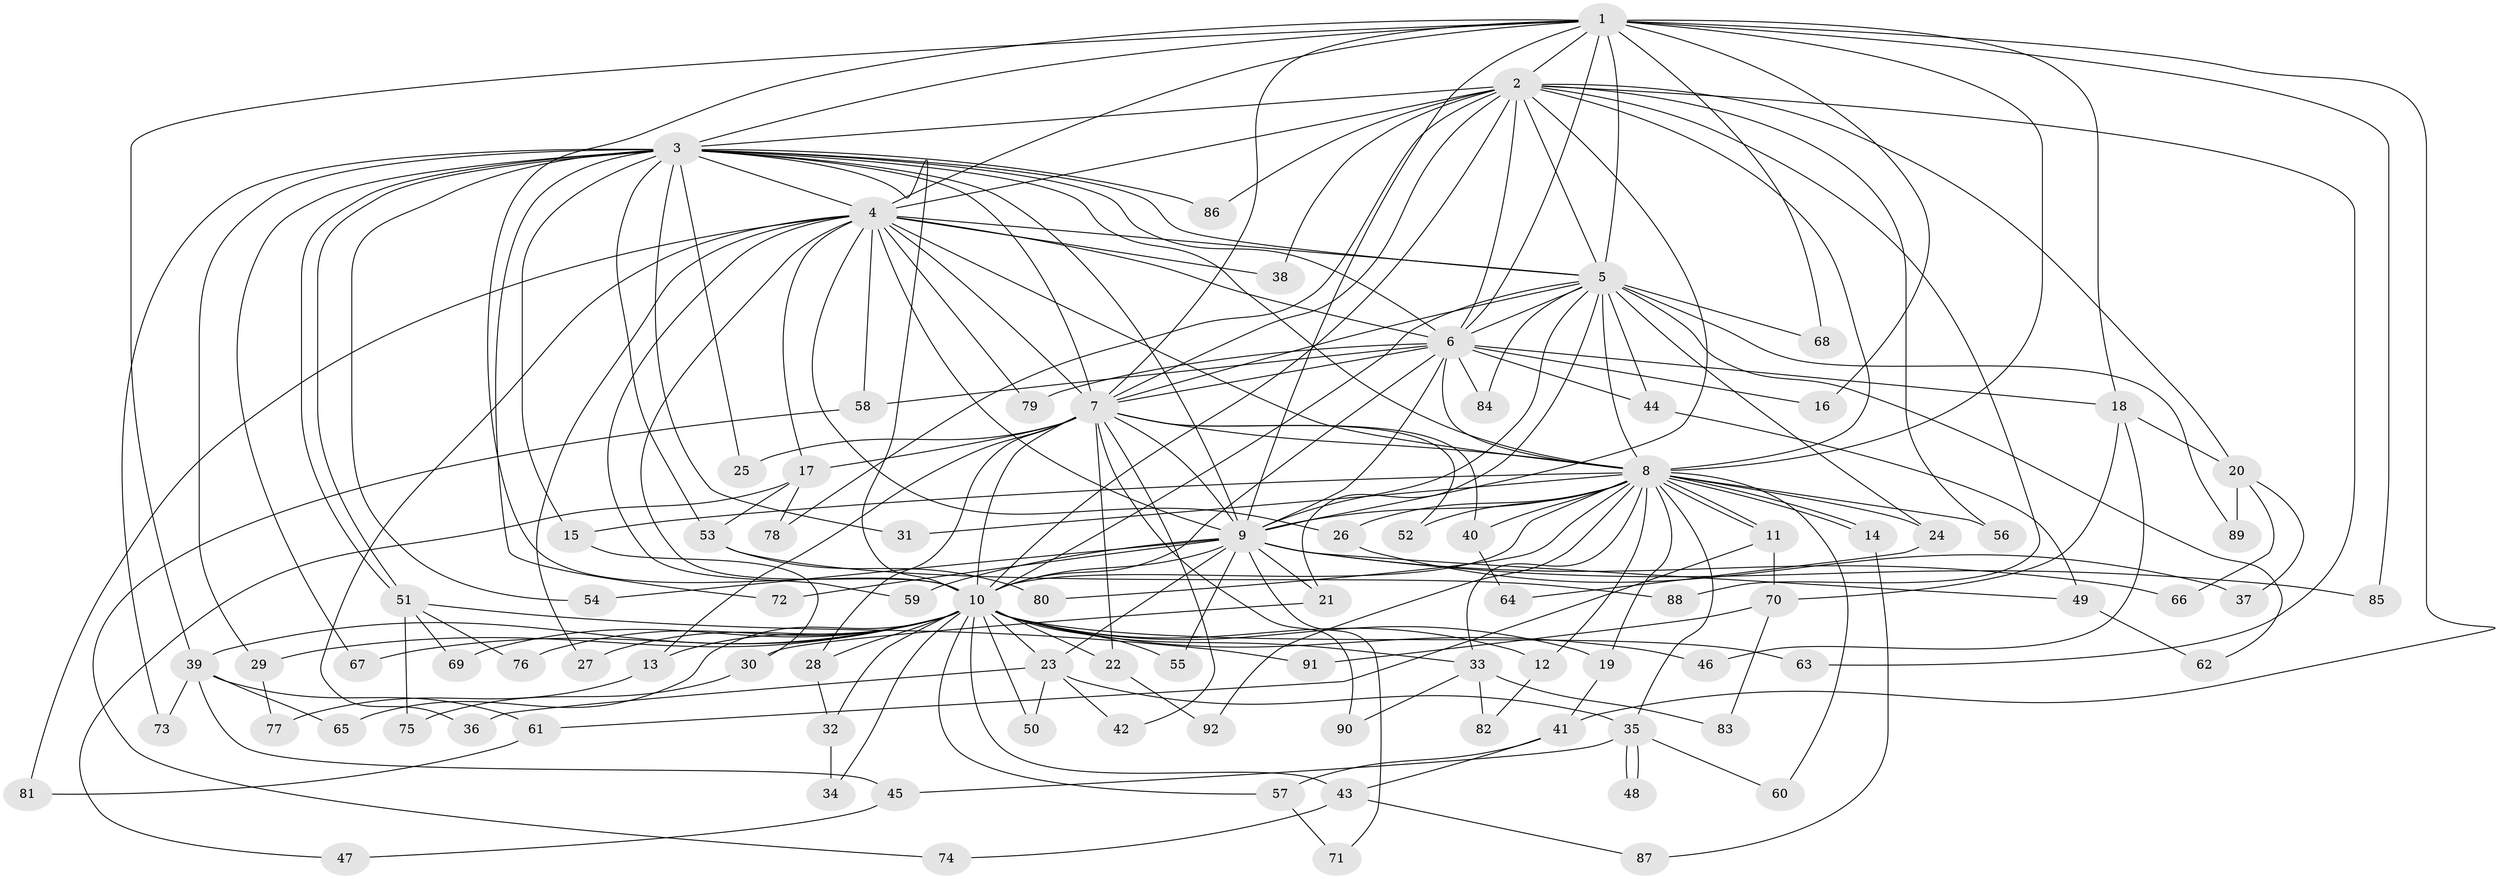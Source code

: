 // Generated by graph-tools (version 1.1) at 2025/25/03/09/25 03:25:52]
// undirected, 92 vertices, 209 edges
graph export_dot {
graph [start="1"]
  node [color=gray90,style=filled];
  1;
  2;
  3;
  4;
  5;
  6;
  7;
  8;
  9;
  10;
  11;
  12;
  13;
  14;
  15;
  16;
  17;
  18;
  19;
  20;
  21;
  22;
  23;
  24;
  25;
  26;
  27;
  28;
  29;
  30;
  31;
  32;
  33;
  34;
  35;
  36;
  37;
  38;
  39;
  40;
  41;
  42;
  43;
  44;
  45;
  46;
  47;
  48;
  49;
  50;
  51;
  52;
  53;
  54;
  55;
  56;
  57;
  58;
  59;
  60;
  61;
  62;
  63;
  64;
  65;
  66;
  67;
  68;
  69;
  70;
  71;
  72;
  73;
  74;
  75;
  76;
  77;
  78;
  79;
  80;
  81;
  82;
  83;
  84;
  85;
  86;
  87;
  88;
  89;
  90;
  91;
  92;
  1 -- 2;
  1 -- 3;
  1 -- 4;
  1 -- 5;
  1 -- 6;
  1 -- 7;
  1 -- 8;
  1 -- 9;
  1 -- 10;
  1 -- 16;
  1 -- 18;
  1 -- 39;
  1 -- 41;
  1 -- 68;
  1 -- 85;
  2 -- 3;
  2 -- 4;
  2 -- 5;
  2 -- 6;
  2 -- 7;
  2 -- 8;
  2 -- 9;
  2 -- 10;
  2 -- 20;
  2 -- 38;
  2 -- 56;
  2 -- 63;
  2 -- 78;
  2 -- 86;
  2 -- 88;
  3 -- 4;
  3 -- 5;
  3 -- 6;
  3 -- 7;
  3 -- 8;
  3 -- 9;
  3 -- 10;
  3 -- 15;
  3 -- 25;
  3 -- 29;
  3 -- 31;
  3 -- 51;
  3 -- 51;
  3 -- 53;
  3 -- 54;
  3 -- 67;
  3 -- 72;
  3 -- 73;
  3 -- 86;
  4 -- 5;
  4 -- 6;
  4 -- 7;
  4 -- 8;
  4 -- 9;
  4 -- 10;
  4 -- 17;
  4 -- 26;
  4 -- 27;
  4 -- 36;
  4 -- 38;
  4 -- 58;
  4 -- 59;
  4 -- 79;
  4 -- 81;
  5 -- 6;
  5 -- 7;
  5 -- 8;
  5 -- 9;
  5 -- 10;
  5 -- 21;
  5 -- 24;
  5 -- 44;
  5 -- 62;
  5 -- 68;
  5 -- 84;
  5 -- 89;
  6 -- 7;
  6 -- 8;
  6 -- 9;
  6 -- 10;
  6 -- 16;
  6 -- 18;
  6 -- 44;
  6 -- 58;
  6 -- 79;
  6 -- 84;
  7 -- 8;
  7 -- 9;
  7 -- 10;
  7 -- 13;
  7 -- 17;
  7 -- 22;
  7 -- 25;
  7 -- 28;
  7 -- 40;
  7 -- 42;
  7 -- 52;
  7 -- 90;
  8 -- 9;
  8 -- 10;
  8 -- 11;
  8 -- 11;
  8 -- 12;
  8 -- 14;
  8 -- 14;
  8 -- 15;
  8 -- 19;
  8 -- 24;
  8 -- 26;
  8 -- 31;
  8 -- 33;
  8 -- 35;
  8 -- 40;
  8 -- 52;
  8 -- 56;
  8 -- 60;
  8 -- 80;
  8 -- 92;
  9 -- 10;
  9 -- 21;
  9 -- 23;
  9 -- 49;
  9 -- 54;
  9 -- 55;
  9 -- 59;
  9 -- 66;
  9 -- 71;
  9 -- 72;
  9 -- 85;
  10 -- 12;
  10 -- 13;
  10 -- 19;
  10 -- 22;
  10 -- 23;
  10 -- 27;
  10 -- 28;
  10 -- 29;
  10 -- 32;
  10 -- 33;
  10 -- 34;
  10 -- 39;
  10 -- 43;
  10 -- 46;
  10 -- 50;
  10 -- 55;
  10 -- 57;
  10 -- 63;
  10 -- 65;
  10 -- 67;
  10 -- 69;
  10 -- 76;
  11 -- 61;
  11 -- 70;
  12 -- 82;
  13 -- 77;
  14 -- 87;
  15 -- 30;
  17 -- 47;
  17 -- 53;
  17 -- 78;
  18 -- 20;
  18 -- 46;
  18 -- 70;
  19 -- 41;
  20 -- 37;
  20 -- 66;
  20 -- 89;
  21 -- 30;
  22 -- 92;
  23 -- 35;
  23 -- 36;
  23 -- 42;
  23 -- 50;
  24 -- 64;
  26 -- 37;
  28 -- 32;
  29 -- 77;
  30 -- 75;
  32 -- 34;
  33 -- 82;
  33 -- 83;
  33 -- 90;
  35 -- 45;
  35 -- 48;
  35 -- 48;
  35 -- 60;
  39 -- 45;
  39 -- 61;
  39 -- 65;
  39 -- 73;
  40 -- 64;
  41 -- 43;
  41 -- 57;
  43 -- 74;
  43 -- 87;
  44 -- 49;
  45 -- 47;
  49 -- 62;
  51 -- 69;
  51 -- 75;
  51 -- 76;
  51 -- 91;
  53 -- 80;
  53 -- 88;
  57 -- 71;
  58 -- 74;
  61 -- 81;
  70 -- 83;
  70 -- 91;
}
